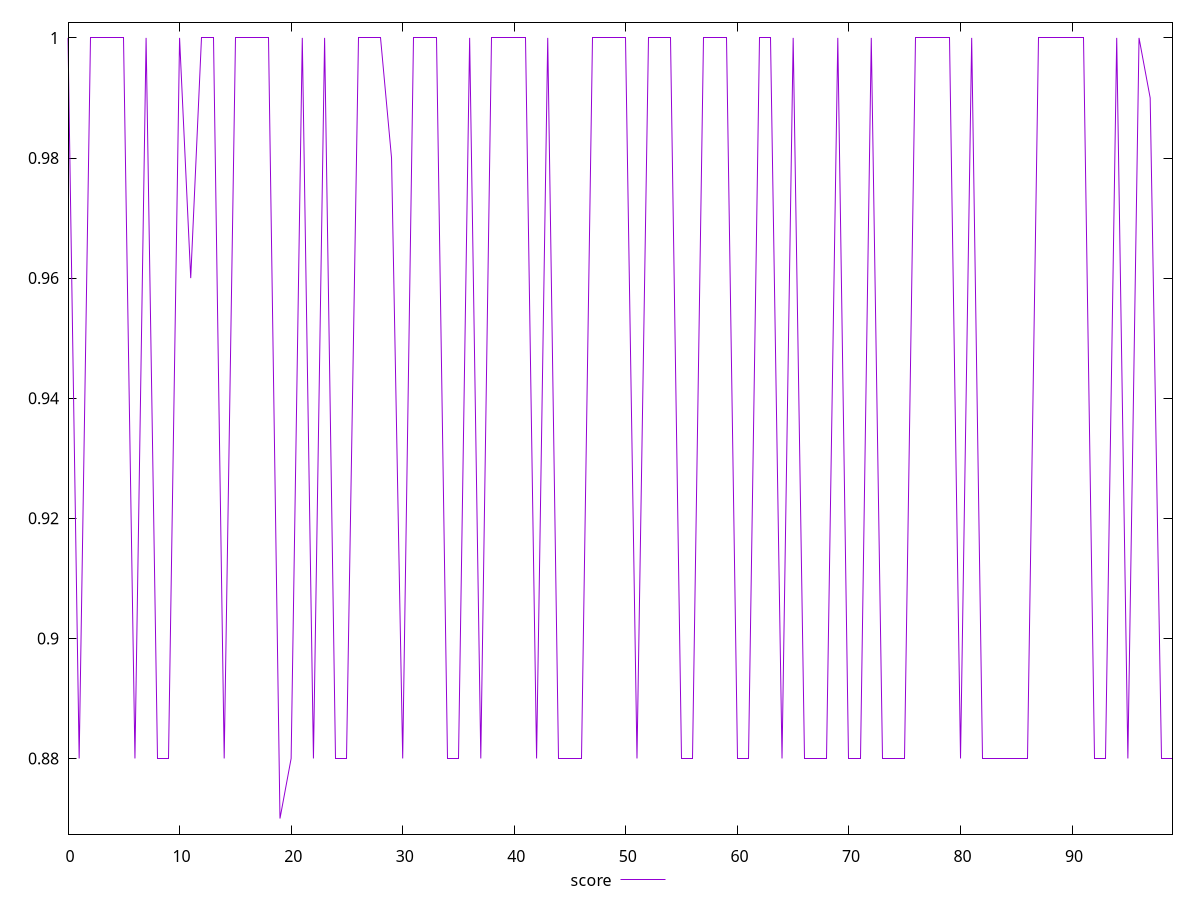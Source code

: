 reset

$score <<EOF
0 1
1 0.88
2 1
3 1
4 1
5 1
6 0.88
7 1
8 0.88
9 0.88
10 1
11 0.96
12 1
13 1
14 0.88
15 1
16 1
17 1
18 1
19 0.87
20 0.88
21 1
22 0.88
23 1
24 0.88
25 0.88
26 1
27 1
28 1
29 0.98
30 0.88
31 1
32 1
33 1
34 0.88
35 0.88
36 1
37 0.88
38 1
39 1
40 1
41 1
42 0.88
43 1
44 0.88
45 0.88
46 0.88
47 1
48 1
49 1
50 1
51 0.88
52 1
53 1
54 1
55 0.88
56 0.88
57 1
58 1
59 1
60 0.88
61 0.88
62 1
63 1
64 0.88
65 1
66 0.88
67 0.88
68 0.88
69 1
70 0.88
71 0.88
72 1
73 0.88
74 0.88
75 0.88
76 1
77 1
78 1
79 1
80 0.88
81 1
82 0.88
83 0.88
84 0.88
85 0.88
86 0.88
87 1
88 1
89 1
90 1
91 1
92 0.88
93 0.88
94 1
95 0.88
96 1
97 0.99
98 0.88
99 0.88
EOF

set key outside below
set xrange [0:99]
set yrange [0.8674:1.0026]
set trange [0.8674:1.0026]
set terminal svg size 640, 500 enhanced background rgb 'white'
set output "report_00026_2021-02-22T21:38:55.199Z/unused-css-rules/samples/pages+cached/score/values.svg"

plot $score title "score" with line

reset
